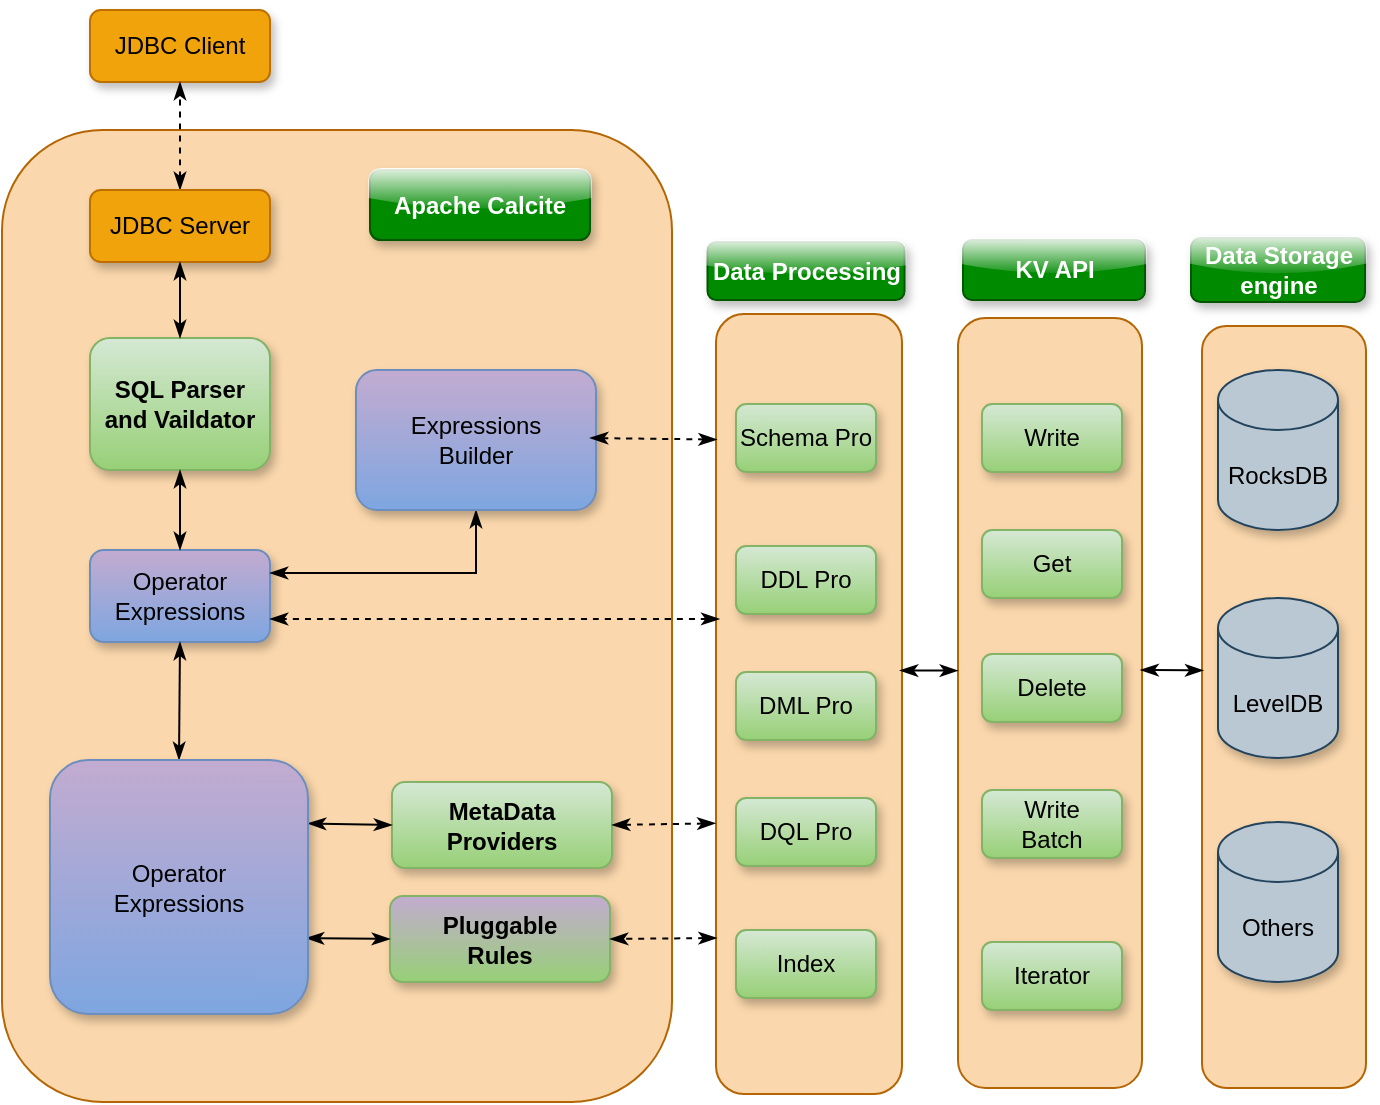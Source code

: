 <mxfile version="16.6.2" type="github">
  <diagram id="HBHdWC7SzEduz1R7-0jp" name="Page-1">
    <mxGraphModel dx="1590" dy="712" grid="0" gridSize="10" guides="1" tooltips="1" connect="1" arrows="1" fold="1" page="1" pageScale="1" pageWidth="1169" pageHeight="827" math="0" shadow="0">
      <root>
        <mxCell id="0" />
        <mxCell id="1" parent="0" />
        <mxCell id="djNdCWOYUqXFb6dIhVZj-1" value="" style="rounded=1;whiteSpace=wrap;html=1;hachureGap=4;pointerEvents=0;strokeWidth=1;glass=0;shadow=0;fillColor=#fad7ac;strokeColor=#b46504;" parent="1" vertex="1">
          <mxGeometry x="86" y="520" width="335" height="486" as="geometry" />
        </mxCell>
        <mxCell id="djNdCWOYUqXFb6dIhVZj-2" value="Apache Calcite" style="rounded=1;whiteSpace=wrap;html=1;hachureGap=4;pointerEvents=0;fillColor=#008a00;strokeColor=#005700;fontColor=#ffffff;fontStyle=1;shadow=1;glass=1;" parent="1" vertex="1">
          <mxGeometry x="270" y="540" width="110" height="35" as="geometry" />
        </mxCell>
        <mxCell id="djNdCWOYUqXFb6dIhVZj-3" value="JDBC Client" style="rounded=1;whiteSpace=wrap;html=1;shadow=1;glass=0;hachureGap=4;pointerEvents=0;strokeWidth=1;fillColor=#f0a30a;strokeColor=#BD7000;fontColor=#000000;sketch=0;" parent="1" vertex="1">
          <mxGeometry x="130" y="460" width="90" height="36" as="geometry" />
        </mxCell>
        <mxCell id="djNdCWOYUqXFb6dIhVZj-12" value="" style="edgeStyle=none;curved=1;rounded=0;orthogonalLoop=1;jettySize=auto;html=1;endArrow=classicThin;sourcePerimeterSpacing=8;targetPerimeterSpacing=8;dashed=1;startArrow=classicThin;startFill=1;endFill=1;entryX=0.5;entryY=1;entryDx=0;entryDy=0;exitX=0.5;exitY=0;exitDx=0;exitDy=0;" parent="1" source="djNdCWOYUqXFb6dIhVZj-5" target="djNdCWOYUqXFb6dIhVZj-3" edge="1">
          <mxGeometry relative="1" as="geometry">
            <mxPoint x="173" y="540" as="sourcePoint" />
            <Array as="points" />
          </mxGeometry>
        </mxCell>
        <mxCell id="djNdCWOYUqXFb6dIhVZj-5" value="JDBC Server" style="rounded=1;whiteSpace=wrap;html=1;shadow=1;glass=0;hachureGap=4;pointerEvents=0;strokeWidth=1;fillColor=#f0a30a;strokeColor=#BD7000;fontColor=#000000;" parent="1" vertex="1">
          <mxGeometry x="130" y="550" width="90" height="36" as="geometry" />
        </mxCell>
        <mxCell id="djNdCWOYUqXFb6dIhVZj-6" value="SQL Parser&lt;br&gt;and Vaildator" style="rounded=1;whiteSpace=wrap;html=1;shadow=1;glass=0;hachureGap=4;pointerEvents=0;strokeWidth=1;fillColor=#D5E8D4;fontStyle=1;strokeColor=#82b366;gradientColor=#97d077;" parent="1" vertex="1">
          <mxGeometry x="130" y="624" width="90" height="66" as="geometry" />
        </mxCell>
        <mxCell id="djNdCWOYUqXFb6dIhVZj-7" value="Operator&lt;br&gt;Expressions" style="rounded=1;whiteSpace=wrap;html=1;shadow=1;glass=0;hachureGap=4;pointerEvents=0;strokeWidth=1;fillColor=#C3ABD0;gradientColor=#7ea6e0;strokeColor=#6c8ebf;" parent="1" vertex="1">
          <mxGeometry x="130" y="730" width="90" height="46" as="geometry" />
        </mxCell>
        <mxCell id="djNdCWOYUqXFb6dIhVZj-17" style="edgeStyle=orthogonalEdgeStyle;rounded=0;orthogonalLoop=1;jettySize=auto;html=1;exitX=0.5;exitY=1;exitDx=0;exitDy=0;startArrow=classicThin;startFill=1;endArrow=classicThin;endFill=1;sourcePerimeterSpacing=8;targetPerimeterSpacing=8;entryX=1;entryY=0.25;entryDx=0;entryDy=0;" parent="1" source="djNdCWOYUqXFb6dIhVZj-9" target="djNdCWOYUqXFb6dIhVZj-7" edge="1">
          <mxGeometry relative="1" as="geometry" />
        </mxCell>
        <mxCell id="djNdCWOYUqXFb6dIhVZj-9" value="Expressions&lt;br&gt;Builder" style="rounded=1;whiteSpace=wrap;html=1;shadow=1;glass=0;hachureGap=4;pointerEvents=0;strokeWidth=1;fillColor=#C3ABD0;gradientColor=#7ea6e0;strokeColor=#6C8EBF;" parent="1" vertex="1">
          <mxGeometry x="263" y="640" width="120" height="70" as="geometry" />
        </mxCell>
        <mxCell id="djNdCWOYUqXFb6dIhVZj-10" value="MetaData&lt;br&gt;Providers" style="rounded=1;whiteSpace=wrap;html=1;shadow=1;glass=0;hachureGap=4;pointerEvents=0;strokeWidth=1;fillColor=#d5e8d4;fontStyle=1;gradientColor=#97d077;strokeColor=#82b366;" parent="1" vertex="1">
          <mxGeometry x="281" y="846" width="110" height="43" as="geometry" />
        </mxCell>
        <mxCell id="djNdCWOYUqXFb6dIhVZj-11" value="Pluggable&lt;br&gt;Rules" style="rounded=1;whiteSpace=wrap;html=1;shadow=1;glass=0;hachureGap=4;pointerEvents=0;strokeWidth=1;fillColor=#C3ABD0;fontStyle=1;gradientColor=#97d077;strokeColor=#82b366;" parent="1" vertex="1">
          <mxGeometry x="280" y="903" width="110" height="43" as="geometry" />
        </mxCell>
        <mxCell id="djNdCWOYUqXFb6dIhVZj-13" value="" style="edgeStyle=none;curved=1;rounded=0;orthogonalLoop=1;jettySize=auto;html=1;endArrow=classicThin;sourcePerimeterSpacing=8;targetPerimeterSpacing=8;startArrow=classicThin;startFill=1;endFill=1;entryX=0.5;entryY=1;entryDx=0;entryDy=0;exitX=0.5;exitY=0;exitDx=0;exitDy=0;" parent="1" source="djNdCWOYUqXFb6dIhVZj-6" target="djNdCWOYUqXFb6dIhVZj-5" edge="1">
          <mxGeometry relative="1" as="geometry">
            <mxPoint x="175" y="620" as="sourcePoint" />
            <mxPoint x="175.21" y="596" as="targetPoint" />
          </mxGeometry>
        </mxCell>
        <mxCell id="djNdCWOYUqXFb6dIhVZj-14" value="" style="edgeStyle=none;curved=1;rounded=0;orthogonalLoop=1;jettySize=auto;html=1;endArrow=classicThin;sourcePerimeterSpacing=8;targetPerimeterSpacing=8;startArrow=classicThin;startFill=1;endFill=1;exitX=0.5;exitY=0;exitDx=0;exitDy=0;" parent="1" source="djNdCWOYUqXFb6dIhVZj-7" edge="1">
          <mxGeometry relative="1" as="geometry">
            <mxPoint x="185" y="634.0" as="sourcePoint" />
            <mxPoint x="175" y="690" as="targetPoint" />
          </mxGeometry>
        </mxCell>
        <mxCell id="djNdCWOYUqXFb6dIhVZj-15" value="" style="edgeStyle=none;curved=1;rounded=0;orthogonalLoop=1;jettySize=auto;html=1;endArrow=classicThin;sourcePerimeterSpacing=8;targetPerimeterSpacing=8;startArrow=classicThin;startFill=1;endFill=1;entryX=0.5;entryY=1;entryDx=0;entryDy=0;exitX=0.5;exitY=0;exitDx=0;exitDy=0;" parent="1" source="5LqrooVX4-99dJZ67igU-2" target="djNdCWOYUqXFb6dIhVZj-7" edge="1">
          <mxGeometry relative="1" as="geometry">
            <mxPoint x="240" y="804.0" as="sourcePoint" />
            <mxPoint x="240" y="766" as="targetPoint" />
          </mxGeometry>
        </mxCell>
        <mxCell id="djNdCWOYUqXFb6dIhVZj-19" value="" style="edgeStyle=none;curved=1;rounded=0;orthogonalLoop=1;jettySize=auto;html=1;endArrow=classicThin;sourcePerimeterSpacing=8;targetPerimeterSpacing=8;startArrow=classicThin;startFill=1;endFill=1;entryX=0;entryY=0.5;entryDx=0;entryDy=0;exitX=1;exitY=0.25;exitDx=0;exitDy=0;" parent="1" source="5LqrooVX4-99dJZ67igU-2" target="djNdCWOYUqXFb6dIhVZj-10" edge="1">
          <mxGeometry relative="1" as="geometry">
            <mxPoint x="266" y="865" as="sourcePoint" />
            <mxPoint x="185" y="786" as="targetPoint" />
          </mxGeometry>
        </mxCell>
        <mxCell id="djNdCWOYUqXFb6dIhVZj-20" value="" style="edgeStyle=none;curved=1;rounded=0;orthogonalLoop=1;jettySize=auto;html=1;endArrow=classicThin;sourcePerimeterSpacing=8;targetPerimeterSpacing=8;startArrow=classicThin;startFill=1;endFill=1;entryX=0;entryY=0.5;entryDx=0;entryDy=0;exitX=0.992;exitY=0.701;exitDx=0;exitDy=0;exitPerimeter=0;" parent="1" source="5LqrooVX4-99dJZ67igU-2" target="djNdCWOYUqXFb6dIhVZj-11" edge="1">
          <mxGeometry relative="1" as="geometry">
            <mxPoint x="257" y="927" as="sourcePoint" />
            <mxPoint x="350" y="877.5" as="targetPoint" />
          </mxGeometry>
        </mxCell>
        <mxCell id="djNdCWOYUqXFb6dIhVZj-21" value="Data Processing" style="rounded=1;whiteSpace=wrap;html=1;hachureGap=4;pointerEvents=0;fillColor=#008a00;strokeColor=#005700;fontColor=#ffffff;fontStyle=1;shadow=1;glass=1;" parent="1" vertex="1">
          <mxGeometry x="438.75" y="576" width="98.5" height="29" as="geometry" />
        </mxCell>
        <mxCell id="djNdCWOYUqXFb6dIhVZj-22" value="KV API" style="rounded=1;whiteSpace=wrap;html=1;hachureGap=4;pointerEvents=0;fillColor=#008a00;strokeColor=#005700;fontColor=#ffffff;fontStyle=1;shadow=1;glass=1;" parent="1" vertex="1">
          <mxGeometry x="566.5" y="575" width="91" height="30" as="geometry" />
        </mxCell>
        <mxCell id="djNdCWOYUqXFb6dIhVZj-23" value="Data Storage engine" style="rounded=1;whiteSpace=wrap;html=1;hachureGap=4;pointerEvents=0;fillColor=#008a00;strokeColor=#005700;fontColor=#ffffff;fontStyle=1;shadow=1;glass=1;" parent="1" vertex="1">
          <mxGeometry x="680.5" y="574" width="87" height="32" as="geometry" />
        </mxCell>
        <mxCell id="djNdCWOYUqXFb6dIhVZj-24" value="" style="rounded=1;whiteSpace=wrap;html=1;shadow=0;glass=0;hachureGap=4;pointerEvents=0;strokeWidth=1;fillColor=#fad7ac;strokeColor=#b46504;" parent="1" vertex="1">
          <mxGeometry x="443" y="612" width="93" height="390" as="geometry" />
        </mxCell>
        <mxCell id="djNdCWOYUqXFb6dIhVZj-25" value="" style="rounded=1;whiteSpace=wrap;html=1;shadow=0;glass=0;hachureGap=4;pointerEvents=0;strokeWidth=1;fillColor=#fad7ac;strokeColor=#b46504;" parent="1" vertex="1">
          <mxGeometry x="564" y="614" width="92" height="385" as="geometry" />
        </mxCell>
        <mxCell id="djNdCWOYUqXFb6dIhVZj-26" value="" style="rounded=1;whiteSpace=wrap;html=1;shadow=0;glass=0;hachureGap=4;pointerEvents=0;strokeWidth=1;fillColor=#fad7ac;strokeColor=#b46504;" parent="1" vertex="1">
          <mxGeometry x="686" y="618" width="82" height="381" as="geometry" />
        </mxCell>
        <mxCell id="djNdCWOYUqXFb6dIhVZj-27" value="" style="edgeStyle=none;curved=1;rounded=0;orthogonalLoop=1;jettySize=auto;html=1;endArrow=classicThin;sourcePerimeterSpacing=8;targetPerimeterSpacing=8;dashed=1;startArrow=classicThin;startFill=1;endFill=1;exitX=0.004;exitY=0.161;exitDx=0;exitDy=0;exitPerimeter=0;" parent="1" edge="1" source="djNdCWOYUqXFb6dIhVZj-24">
          <mxGeometry relative="1" as="geometry">
            <mxPoint x="462" y="672" as="sourcePoint" />
            <mxPoint x="380" y="674" as="targetPoint" />
            <Array as="points" />
          </mxGeometry>
        </mxCell>
        <mxCell id="djNdCWOYUqXFb6dIhVZj-28" value="" style="edgeStyle=none;curved=1;rounded=0;orthogonalLoop=1;jettySize=auto;html=1;endArrow=classicThin;sourcePerimeterSpacing=8;targetPerimeterSpacing=8;dashed=1;startArrow=classicThin;startFill=1;endFill=1;entryX=1;entryY=0.75;entryDx=0;entryDy=0;exitX=0.018;exitY=0.391;exitDx=0;exitDy=0;exitPerimeter=0;" parent="1" source="djNdCWOYUqXFb6dIhVZj-24" target="djNdCWOYUqXFb6dIhVZj-7" edge="1">
          <mxGeometry relative="1" as="geometry">
            <mxPoint x="591.52" y="681.06" as="sourcePoint" />
            <mxPoint x="449.28" y="681.71" as="targetPoint" />
            <Array as="points" />
          </mxGeometry>
        </mxCell>
        <mxCell id="djNdCWOYUqXFb6dIhVZj-29" value="" style="edgeStyle=none;curved=1;rounded=0;orthogonalLoop=1;jettySize=auto;html=1;endArrow=classicThin;sourcePerimeterSpacing=8;targetPerimeterSpacing=8;dashed=1;startArrow=classicThin;startFill=1;endFill=1;entryX=1;entryY=0.5;entryDx=0;entryDy=0;exitX=-0.003;exitY=0.653;exitDx=0;exitDy=0;exitPerimeter=0;" parent="1" source="djNdCWOYUqXFb6dIhVZj-24" target="djNdCWOYUqXFb6dIhVZj-10" edge="1">
          <mxGeometry relative="1" as="geometry">
            <mxPoint x="461" y="868" as="sourcePoint" />
            <mxPoint x="459.28" y="691.71" as="targetPoint" />
            <Array as="points" />
          </mxGeometry>
        </mxCell>
        <mxCell id="djNdCWOYUqXFb6dIhVZj-30" value="" style="edgeStyle=none;curved=1;rounded=0;orthogonalLoop=1;jettySize=auto;html=1;endArrow=classicThin;sourcePerimeterSpacing=8;targetPerimeterSpacing=8;dashed=1;startArrow=classicThin;startFill=1;endFill=1;entryX=1;entryY=0.5;entryDx=0;entryDy=0;exitX=0.004;exitY=0.8;exitDx=0;exitDy=0;exitPerimeter=0;" parent="1" source="djNdCWOYUqXFb6dIhVZj-24" target="djNdCWOYUqXFb6dIhVZj-11" edge="1">
          <mxGeometry relative="1" as="geometry">
            <mxPoint x="580" y="922" as="sourcePoint" />
            <mxPoint x="460" y="877.5" as="targetPoint" />
            <Array as="points" />
          </mxGeometry>
        </mxCell>
        <mxCell id="djNdCWOYUqXFb6dIhVZj-32" value="" style="edgeStyle=none;curved=1;rounded=0;orthogonalLoop=1;jettySize=auto;html=1;endArrow=classicThin;sourcePerimeterSpacing=8;targetPerimeterSpacing=8;startArrow=classicThin;startFill=1;endFill=1;exitX=0;exitY=0.458;exitDx=0;exitDy=0;exitPerimeter=0;entryX=0.989;entryY=0.457;entryDx=0;entryDy=0;entryPerimeter=0;" parent="1" source="djNdCWOYUqXFb6dIhVZj-25" target="djNdCWOYUqXFb6dIhVZj-24" edge="1">
          <mxGeometry relative="1" as="geometry">
            <mxPoint x="609" y="875" as="sourcePoint" />
            <mxPoint x="534" y="792" as="targetPoint" />
          </mxGeometry>
        </mxCell>
        <mxCell id="djNdCWOYUqXFb6dIhVZj-33" value="" style="edgeStyle=none;curved=1;rounded=0;orthogonalLoop=1;jettySize=auto;html=1;endArrow=classicThin;sourcePerimeterSpacing=8;targetPerimeterSpacing=8;startArrow=classicThin;startFill=1;endFill=1;exitX=0.992;exitY=0.457;exitDx=0;exitDy=0;exitPerimeter=0;entryX=0.008;entryY=0.452;entryDx=0;entryDy=0;entryPerimeter=0;" parent="1" source="djNdCWOYUqXFb6dIhVZj-25" target="djNdCWOYUqXFb6dIhVZj-26" edge="1">
          <mxGeometry relative="1" as="geometry">
            <mxPoint x="588.28" y="798.84" as="sourcePoint" />
            <mxPoint x="760" y="787" as="targetPoint" />
          </mxGeometry>
        </mxCell>
        <mxCell id="djNdCWOYUqXFb6dIhVZj-34" value="RocksDB" style="shape=cylinder3;whiteSpace=wrap;html=1;boundedLbl=1;backgroundOutline=1;size=15;rounded=1;shadow=1;glass=0;hachureGap=4;pointerEvents=0;strokeWidth=1;fillColor=#bac8d3;strokeColor=#23445d;" parent="1" vertex="1">
          <mxGeometry x="694" y="640" width="60" height="80" as="geometry" />
        </mxCell>
        <mxCell id="djNdCWOYUqXFb6dIhVZj-35" value="LevelDB" style="shape=cylinder3;whiteSpace=wrap;html=1;boundedLbl=1;backgroundOutline=1;size=15;rounded=1;shadow=1;glass=0;hachureGap=4;pointerEvents=0;strokeWidth=1;fillColor=#bac8d3;strokeColor=#23445d;" parent="1" vertex="1">
          <mxGeometry x="694" y="754" width="60" height="80" as="geometry" />
        </mxCell>
        <mxCell id="djNdCWOYUqXFb6dIhVZj-37" value="Others" style="shape=cylinder3;whiteSpace=wrap;html=1;boundedLbl=1;backgroundOutline=1;size=15;rounded=1;shadow=1;glass=0;hachureGap=4;pointerEvents=0;strokeWidth=1;fillColor=#bac8d3;strokeColor=#23445d;" parent="1" vertex="1">
          <mxGeometry x="694" y="866" width="60" height="80" as="geometry" />
        </mxCell>
        <mxCell id="djNdCWOYUqXFb6dIhVZj-40" value="Schema Pro" style="rounded=1;whiteSpace=wrap;html=1;shadow=1;glass=0;hachureGap=4;pointerEvents=0;strokeWidth=1;fillColor=#d5e8d4;strokeColor=#82b366;gradientColor=#97d077;" parent="1" vertex="1">
          <mxGeometry x="453" y="657" width="70" height="34" as="geometry" />
        </mxCell>
        <mxCell id="djNdCWOYUqXFb6dIhVZj-41" value="DDL Pro" style="rounded=1;whiteSpace=wrap;html=1;shadow=1;glass=0;hachureGap=4;pointerEvents=0;strokeWidth=1;fillColor=#d5e8d4;gradientColor=#97d077;strokeColor=#82b366;" parent="1" vertex="1">
          <mxGeometry x="453" y="728" width="70" height="34" as="geometry" />
        </mxCell>
        <mxCell id="djNdCWOYUqXFb6dIhVZj-42" value="DML Pro" style="rounded=1;whiteSpace=wrap;html=1;shadow=1;glass=0;hachureGap=4;pointerEvents=0;strokeWidth=1;fillColor=#d5e8d4;gradientColor=#97d077;strokeColor=#82b366;" parent="1" vertex="1">
          <mxGeometry x="453" y="791" width="70" height="34" as="geometry" />
        </mxCell>
        <mxCell id="djNdCWOYUqXFb6dIhVZj-43" value="DQL Pro" style="rounded=1;whiteSpace=wrap;html=1;shadow=1;glass=0;hachureGap=4;pointerEvents=0;strokeWidth=1;fillColor=#d5e8d4;gradientColor=#97d077;strokeColor=#82b366;" parent="1" vertex="1">
          <mxGeometry x="453" y="854" width="70" height="34" as="geometry" />
        </mxCell>
        <mxCell id="djNdCWOYUqXFb6dIhVZj-44" value="Write" style="rounded=1;whiteSpace=wrap;html=1;shadow=1;glass=0;hachureGap=4;pointerEvents=0;strokeWidth=1;fillColor=#d5e8d4;strokeColor=#82b366;gradientColor=#97d077;" parent="1" vertex="1">
          <mxGeometry x="576" y="657" width="70" height="34" as="geometry" />
        </mxCell>
        <mxCell id="djNdCWOYUqXFb6dIhVZj-45" value="Get" style="rounded=1;whiteSpace=wrap;html=1;shadow=1;glass=0;hachureGap=4;pointerEvents=0;strokeWidth=1;fillColor=#d5e8d4;strokeColor=#82b366;gradientColor=#97d077;" parent="1" vertex="1">
          <mxGeometry x="576" y="720" width="70" height="34" as="geometry" />
        </mxCell>
        <mxCell id="djNdCWOYUqXFb6dIhVZj-46" value="Delete" style="rounded=1;whiteSpace=wrap;html=1;shadow=1;glass=0;hachureGap=4;pointerEvents=0;strokeWidth=1;fillColor=#d5e8d4;strokeColor=#82b366;gradientColor=#97d077;" parent="1" vertex="1">
          <mxGeometry x="576" y="782" width="70" height="34" as="geometry" />
        </mxCell>
        <mxCell id="djNdCWOYUqXFb6dIhVZj-47" value="Write&lt;br&gt;Batch" style="rounded=1;whiteSpace=wrap;html=1;shadow=1;glass=0;hachureGap=4;pointerEvents=0;strokeWidth=1;fillColor=#d5e8d4;strokeColor=#82b366;gradientColor=#97d077;" parent="1" vertex="1">
          <mxGeometry x="576" y="850" width="70" height="34" as="geometry" />
        </mxCell>
        <mxCell id="d4pL_Ys8eSNkf-tevXK8-1" value="Iterator" style="rounded=1;whiteSpace=wrap;html=1;shadow=1;glass=0;hachureGap=4;pointerEvents=0;strokeWidth=1;fillColor=#d5e8d4;strokeColor=#82b366;gradientColor=#97d077;" parent="1" vertex="1">
          <mxGeometry x="576" y="926" width="70" height="34" as="geometry" />
        </mxCell>
        <mxCell id="d4pL_Ys8eSNkf-tevXK8-4" value="Index" style="rounded=1;whiteSpace=wrap;html=1;shadow=1;glass=0;hachureGap=4;pointerEvents=0;strokeWidth=1;fillColor=#d5e8d4;gradientColor=#97d077;strokeColor=#82b366;" parent="1" vertex="1">
          <mxGeometry x="453" y="920" width="70" height="34" as="geometry" />
        </mxCell>
        <mxCell id="5LqrooVX4-99dJZ67igU-2" value="Operator&lt;br&gt;Expressions" style="rounded=1;whiteSpace=wrap;html=1;shadow=1;glass=0;hachureGap=4;pointerEvents=0;strokeWidth=1;fillColor=#C3ABD0;gradientColor=#7ea6e0;strokeColor=#6c8ebf;" vertex="1" parent="1">
          <mxGeometry x="110" y="835" width="129" height="127" as="geometry" />
        </mxCell>
      </root>
    </mxGraphModel>
  </diagram>
</mxfile>
